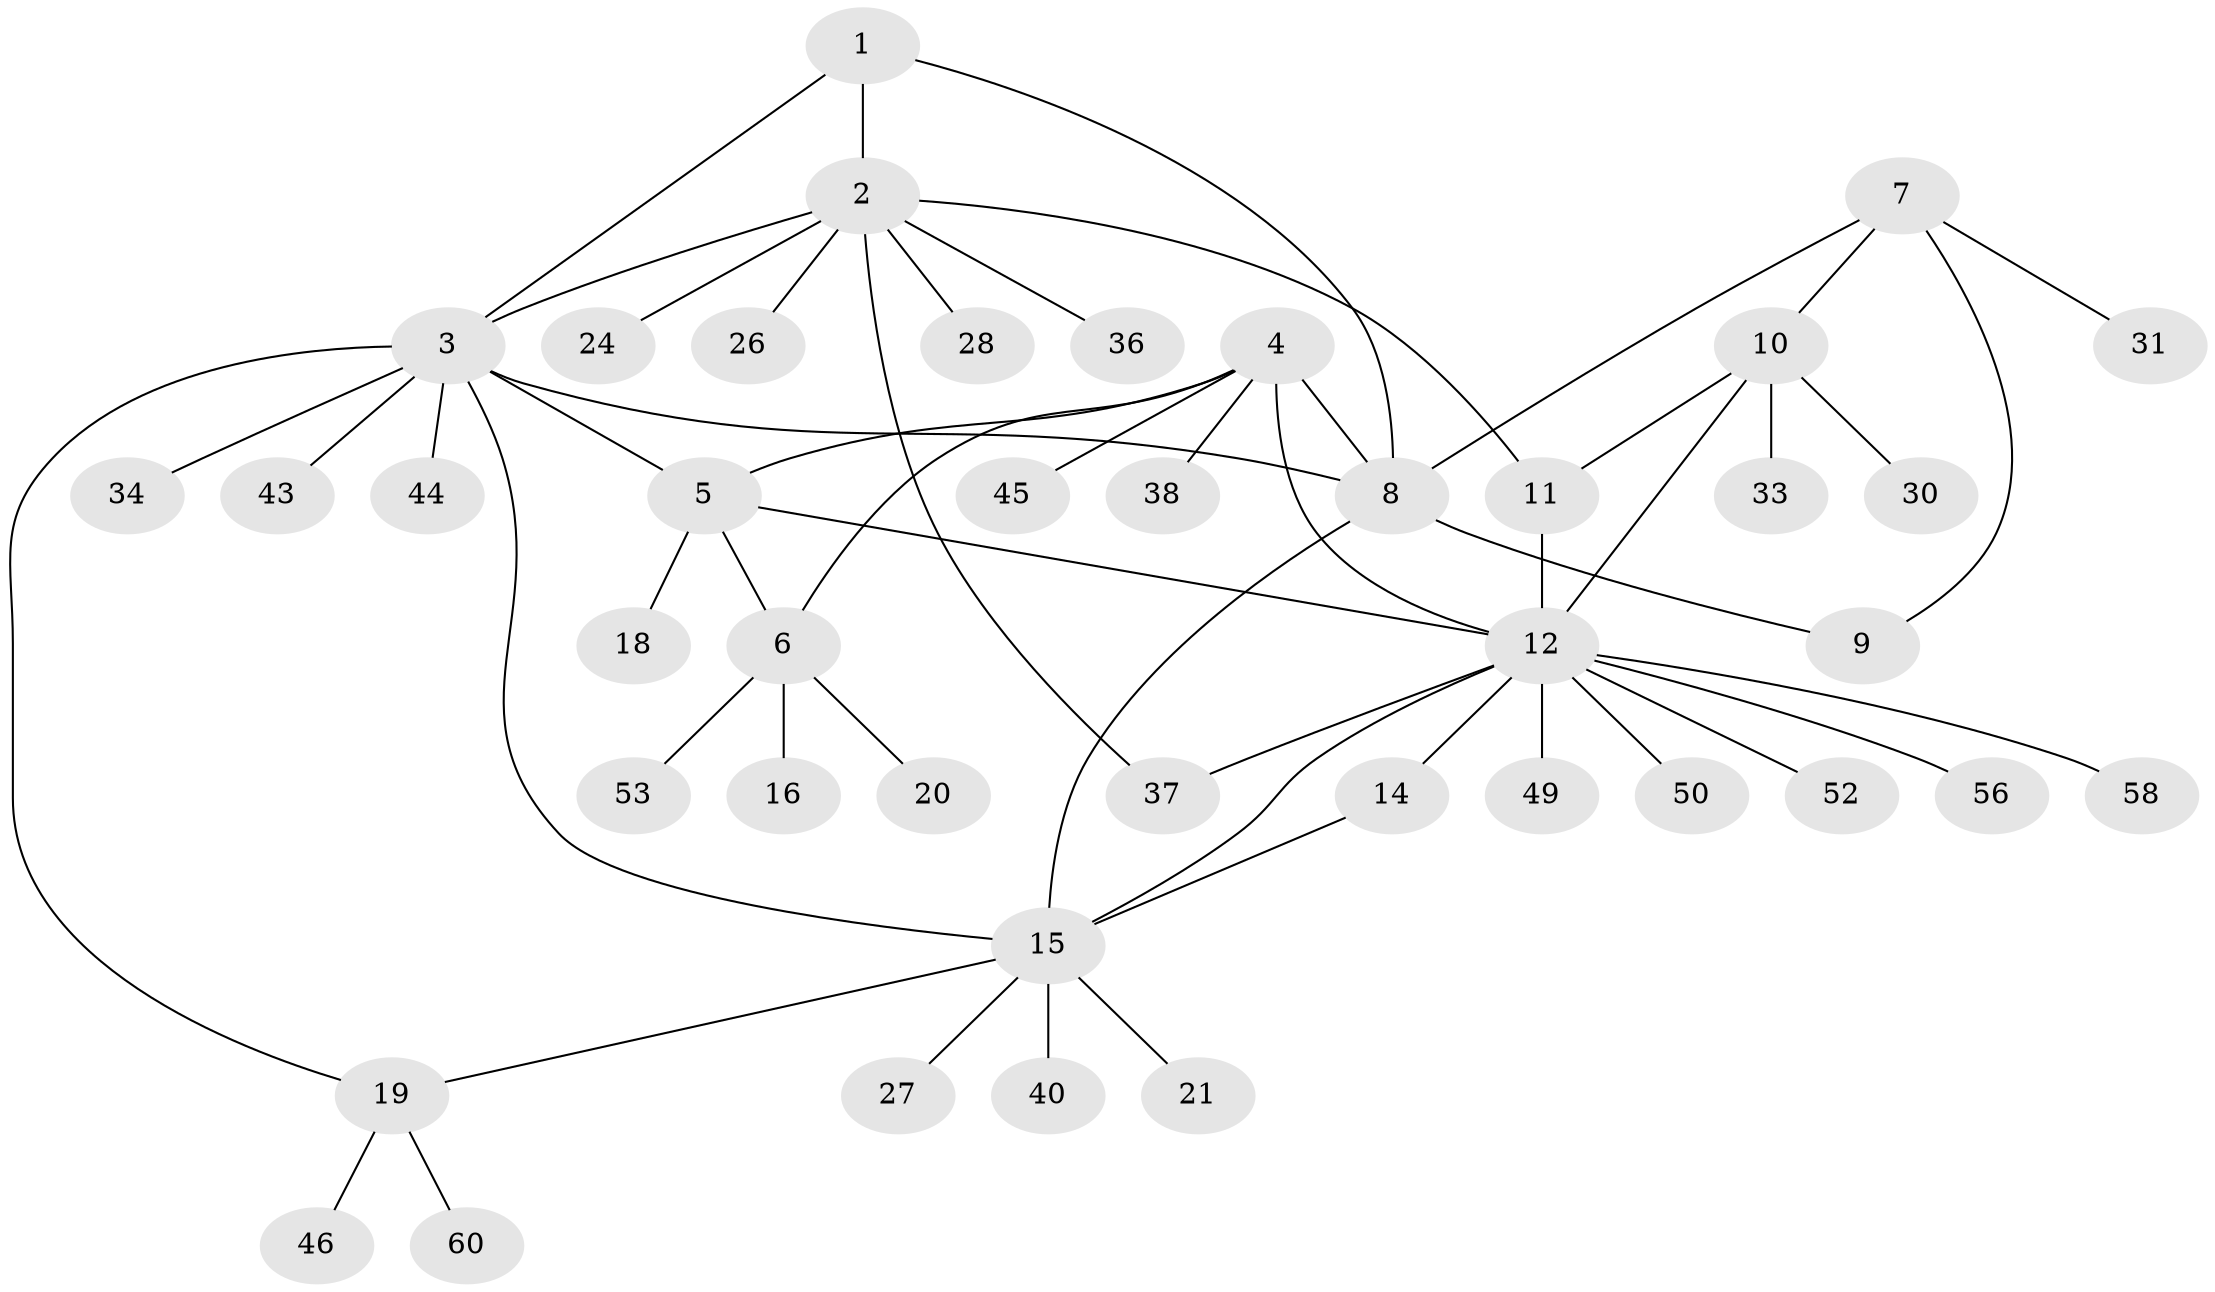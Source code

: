 // original degree distribution, {4: 0.03333333333333333, 9: 0.05, 8: 0.016666666666666666, 7: 0.016666666666666666, 6: 0.05, 5: 0.05, 3: 0.05, 2: 0.16666666666666666, 1: 0.5666666666666667}
// Generated by graph-tools (version 1.1) at 2025/42/03/06/25 10:42:15]
// undirected, 42 vertices, 55 edges
graph export_dot {
graph [start="1"]
  node [color=gray90,style=filled];
  1 [super="+48"];
  2 [super="+51"];
  3 [super="+29"];
  4 [super="+39"];
  5 [super="+57"];
  6 [super="+17"];
  7 [super="+22"];
  8 [super="+47"];
  9 [super="+35"];
  10 [super="+25"];
  11;
  12 [super="+13"];
  14;
  15 [super="+55"];
  16;
  18;
  19 [super="+41"];
  20 [super="+23"];
  21;
  24;
  26;
  27 [super="+32"];
  28;
  30;
  31;
  33;
  34 [super="+42"];
  36;
  37;
  38;
  40;
  43 [super="+54"];
  44;
  45;
  46;
  49;
  50;
  52;
  53;
  56 [super="+59"];
  58;
  60;
  1 -- 2;
  1 -- 3;
  1 -- 8;
  2 -- 3;
  2 -- 11;
  2 -- 24;
  2 -- 26;
  2 -- 28;
  2 -- 36;
  2 -- 37;
  3 -- 5;
  3 -- 15;
  3 -- 19;
  3 -- 34;
  3 -- 43;
  3 -- 44;
  3 -- 8;
  4 -- 5;
  4 -- 6;
  4 -- 8;
  4 -- 12;
  4 -- 38;
  4 -- 45;
  5 -- 6;
  5 -- 18;
  5 -- 12;
  6 -- 16;
  6 -- 20;
  6 -- 53;
  7 -- 8;
  7 -- 9;
  7 -- 10;
  7 -- 31;
  8 -- 9;
  8 -- 15;
  10 -- 11;
  10 -- 12;
  10 -- 33;
  10 -- 30;
  11 -- 12;
  12 -- 37;
  12 -- 50;
  12 -- 52;
  12 -- 56;
  12 -- 58;
  12 -- 49;
  12 -- 14;
  12 -- 15;
  14 -- 15;
  15 -- 19;
  15 -- 21;
  15 -- 27;
  15 -- 40;
  19 -- 46;
  19 -- 60;
}
